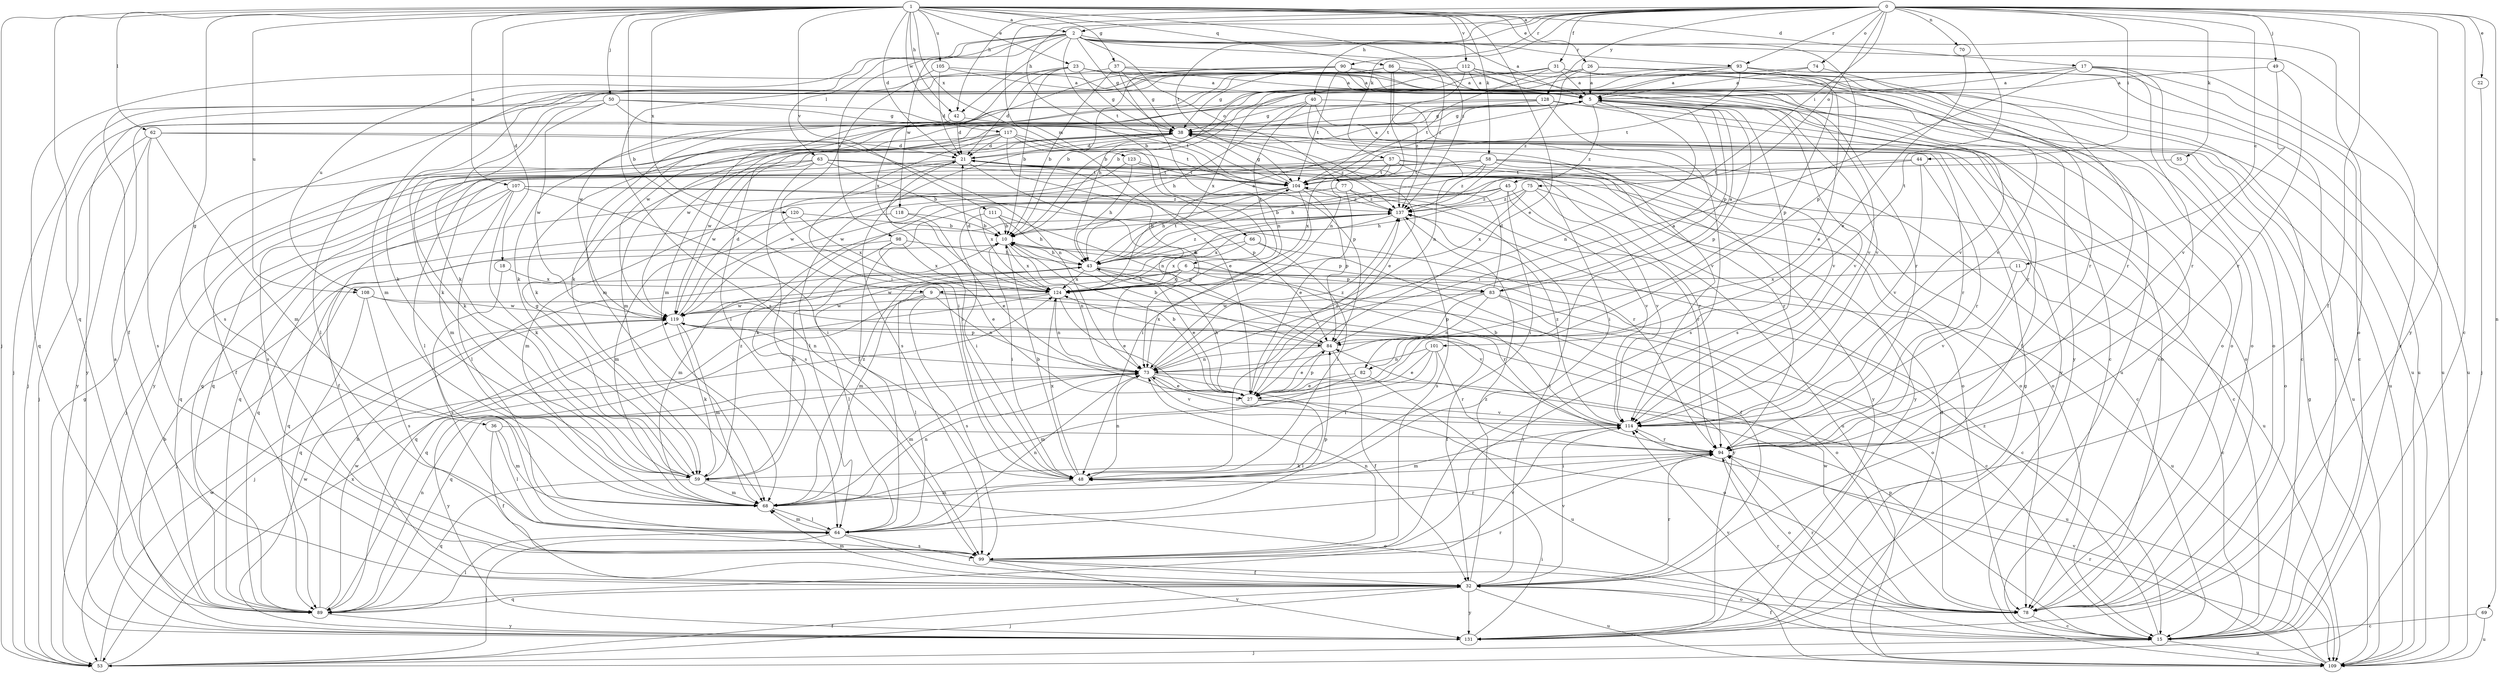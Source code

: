 strict digraph  {
0;
1;
2;
5;
6;
9;
10;
11;
15;
17;
18;
21;
22;
23;
26;
27;
31;
32;
36;
37;
38;
40;
42;
43;
44;
45;
48;
49;
50;
53;
55;
57;
58;
59;
62;
63;
64;
66;
68;
69;
70;
73;
74;
75;
77;
78;
82;
83;
84;
86;
89;
90;
93;
94;
98;
99;
101;
104;
105;
107;
108;
109;
111;
112;
114;
117;
118;
119;
120;
123;
124;
128;
131;
137;
0 -> 2  [label=a];
0 -> 6  [label=b];
0 -> 11  [label=c];
0 -> 15  [label=c];
0 -> 22  [label=e];
0 -> 31  [label=f];
0 -> 32  [label=f];
0 -> 40  [label=h];
0 -> 42  [label=h];
0 -> 44  [label=i];
0 -> 45  [label=i];
0 -> 49  [label=j];
0 -> 55  [label=k];
0 -> 57  [label=k];
0 -> 66  [label=m];
0 -> 69  [label=n];
0 -> 70  [label=n];
0 -> 74  [label=o];
0 -> 75  [label=o];
0 -> 90  [label=r];
0 -> 93  [label=r];
0 -> 101  [label=t];
0 -> 104  [label=t];
0 -> 128  [label=y];
0 -> 131  [label=y];
1 -> 2  [label=a];
1 -> 9  [label=b];
1 -> 17  [label=d];
1 -> 18  [label=d];
1 -> 21  [label=d];
1 -> 23  [label=e];
1 -> 26  [label=e];
1 -> 27  [label=e];
1 -> 36  [label=g];
1 -> 37  [label=g];
1 -> 42  [label=h];
1 -> 50  [label=j];
1 -> 53  [label=j];
1 -> 58  [label=k];
1 -> 62  [label=l];
1 -> 82  [label=p];
1 -> 86  [label=q];
1 -> 89  [label=q];
1 -> 105  [label=u];
1 -> 107  [label=u];
1 -> 108  [label=u];
1 -> 111  [label=v];
1 -> 112  [label=v];
1 -> 117  [label=w];
1 -> 120  [label=x];
1 -> 123  [label=x];
1 -> 137  [label=z];
2 -> 5  [label=a];
2 -> 15  [label=c];
2 -> 38  [label=g];
2 -> 42  [label=h];
2 -> 63  [label=l];
2 -> 77  [label=o];
2 -> 78  [label=o];
2 -> 93  [label=r];
2 -> 98  [label=s];
2 -> 99  [label=s];
2 -> 104  [label=t];
2 -> 108  [label=u];
2 -> 118  [label=w];
2 -> 137  [label=z];
5 -> 38  [label=g];
5 -> 64  [label=l];
5 -> 68  [label=m];
5 -> 73  [label=n];
5 -> 82  [label=p];
5 -> 83  [label=p];
5 -> 94  [label=r];
5 -> 99  [label=s];
5 -> 109  [label=u];
5 -> 114  [label=v];
5 -> 137  [label=z];
6 -> 9  [label=b];
6 -> 68  [label=m];
6 -> 83  [label=p];
6 -> 109  [label=u];
6 -> 119  [label=w];
6 -> 124  [label=x];
6 -> 131  [label=y];
9 -> 32  [label=f];
9 -> 64  [label=l];
9 -> 73  [label=n];
9 -> 78  [label=o];
9 -> 89  [label=q];
9 -> 99  [label=s];
9 -> 119  [label=w];
10 -> 43  [label=h];
10 -> 48  [label=i];
10 -> 73  [label=n];
10 -> 83  [label=p];
10 -> 124  [label=x];
11 -> 15  [label=c];
11 -> 114  [label=v];
11 -> 124  [label=x];
15 -> 32  [label=f];
15 -> 53  [label=j];
15 -> 84  [label=p];
15 -> 94  [label=r];
15 -> 109  [label=u];
15 -> 114  [label=v];
15 -> 137  [label=z];
17 -> 5  [label=a];
17 -> 15  [label=c];
17 -> 48  [label=i];
17 -> 78  [label=o];
17 -> 94  [label=r];
17 -> 109  [label=u];
17 -> 119  [label=w];
18 -> 99  [label=s];
18 -> 124  [label=x];
21 -> 5  [label=a];
21 -> 48  [label=i];
21 -> 68  [label=m];
21 -> 73  [label=n];
21 -> 84  [label=p];
21 -> 99  [label=s];
21 -> 104  [label=t];
22 -> 53  [label=j];
23 -> 5  [label=a];
23 -> 10  [label=b];
23 -> 15  [label=c];
23 -> 21  [label=d];
23 -> 38  [label=g];
23 -> 78  [label=o];
23 -> 89  [label=q];
23 -> 114  [label=v];
23 -> 124  [label=x];
26 -> 5  [label=a];
26 -> 15  [label=c];
26 -> 53  [label=j];
26 -> 59  [label=k];
26 -> 94  [label=r];
26 -> 109  [label=u];
26 -> 137  [label=z];
27 -> 10  [label=b];
27 -> 43  [label=h];
27 -> 64  [label=l];
27 -> 84  [label=p];
27 -> 114  [label=v];
27 -> 137  [label=z];
31 -> 5  [label=a];
31 -> 43  [label=h];
31 -> 59  [label=k];
31 -> 84  [label=p];
31 -> 104  [label=t];
31 -> 109  [label=u];
31 -> 114  [label=v];
31 -> 124  [label=x];
32 -> 53  [label=j];
32 -> 68  [label=m];
32 -> 78  [label=o];
32 -> 89  [label=q];
32 -> 94  [label=r];
32 -> 104  [label=t];
32 -> 109  [label=u];
32 -> 114  [label=v];
32 -> 131  [label=y];
32 -> 137  [label=z];
36 -> 32  [label=f];
36 -> 64  [label=l];
36 -> 68  [label=m];
36 -> 94  [label=r];
37 -> 5  [label=a];
37 -> 10  [label=b];
37 -> 32  [label=f];
37 -> 38  [label=g];
37 -> 73  [label=n];
37 -> 114  [label=v];
38 -> 21  [label=d];
38 -> 27  [label=e];
38 -> 94  [label=r];
38 -> 99  [label=s];
38 -> 109  [label=u];
38 -> 119  [label=w];
38 -> 131  [label=y];
38 -> 137  [label=z];
40 -> 38  [label=g];
40 -> 43  [label=h];
40 -> 73  [label=n];
40 -> 114  [label=v];
40 -> 124  [label=x];
40 -> 131  [label=y];
42 -> 21  [label=d];
42 -> 53  [label=j];
42 -> 78  [label=o];
43 -> 5  [label=a];
43 -> 15  [label=c];
43 -> 27  [label=e];
43 -> 53  [label=j];
43 -> 64  [label=l];
43 -> 89  [label=q];
43 -> 94  [label=r];
43 -> 104  [label=t];
43 -> 124  [label=x];
43 -> 137  [label=z];
44 -> 94  [label=r];
44 -> 104  [label=t];
44 -> 114  [label=v];
44 -> 119  [label=w];
45 -> 10  [label=b];
45 -> 48  [label=i];
45 -> 59  [label=k];
45 -> 64  [label=l];
45 -> 94  [label=r];
45 -> 114  [label=v];
45 -> 137  [label=z];
48 -> 10  [label=b];
48 -> 68  [label=m];
48 -> 73  [label=n];
48 -> 124  [label=x];
49 -> 5  [label=a];
49 -> 94  [label=r];
49 -> 114  [label=v];
50 -> 38  [label=g];
50 -> 59  [label=k];
50 -> 104  [label=t];
50 -> 114  [label=v];
50 -> 119  [label=w];
50 -> 131  [label=y];
53 -> 32  [label=f];
53 -> 38  [label=g];
53 -> 119  [label=w];
53 -> 124  [label=x];
55 -> 78  [label=o];
55 -> 104  [label=t];
57 -> 15  [label=c];
57 -> 48  [label=i];
57 -> 64  [label=l];
57 -> 89  [label=q];
57 -> 104  [label=t];
57 -> 124  [label=x];
57 -> 131  [label=y];
58 -> 15  [label=c];
58 -> 43  [label=h];
58 -> 53  [label=j];
58 -> 78  [label=o];
58 -> 89  [label=q];
58 -> 94  [label=r];
58 -> 104  [label=t];
58 -> 131  [label=y];
58 -> 137  [label=z];
59 -> 10  [label=b];
59 -> 38  [label=g];
59 -> 68  [label=m];
59 -> 78  [label=o];
59 -> 89  [label=q];
59 -> 137  [label=z];
62 -> 21  [label=d];
62 -> 53  [label=j];
62 -> 68  [label=m];
62 -> 73  [label=n];
62 -> 99  [label=s];
62 -> 131  [label=y];
63 -> 10  [label=b];
63 -> 32  [label=f];
63 -> 64  [label=l];
63 -> 78  [label=o];
63 -> 94  [label=r];
63 -> 99  [label=s];
63 -> 104  [label=t];
63 -> 119  [label=w];
64 -> 32  [label=f];
64 -> 53  [label=j];
64 -> 68  [label=m];
64 -> 73  [label=n];
64 -> 84  [label=p];
64 -> 94  [label=r];
64 -> 99  [label=s];
66 -> 32  [label=f];
66 -> 43  [label=h];
66 -> 48  [label=i];
66 -> 124  [label=x];
68 -> 64  [label=l];
68 -> 73  [label=n];
68 -> 137  [label=z];
69 -> 15  [label=c];
69 -> 109  [label=u];
70 -> 27  [label=e];
73 -> 27  [label=e];
73 -> 68  [label=m];
73 -> 78  [label=o];
73 -> 109  [label=u];
73 -> 114  [label=v];
73 -> 131  [label=y];
73 -> 137  [label=z];
74 -> 5  [label=a];
74 -> 10  [label=b];
74 -> 94  [label=r];
75 -> 43  [label=h];
75 -> 109  [label=u];
75 -> 114  [label=v];
75 -> 124  [label=x];
75 -> 137  [label=z];
77 -> 27  [label=e];
77 -> 68  [label=m];
77 -> 89  [label=q];
77 -> 109  [label=u];
77 -> 137  [label=z];
78 -> 15  [label=c];
78 -> 94  [label=r];
78 -> 119  [label=w];
82 -> 27  [label=e];
82 -> 68  [label=m];
82 -> 109  [label=u];
83 -> 5  [label=a];
83 -> 15  [label=c];
83 -> 21  [label=d];
83 -> 73  [label=n];
83 -> 78  [label=o];
83 -> 84  [label=p];
83 -> 119  [label=w];
84 -> 5  [label=a];
84 -> 10  [label=b];
84 -> 27  [label=e];
84 -> 32  [label=f];
84 -> 73  [label=n];
84 -> 124  [label=x];
86 -> 5  [label=a];
86 -> 59  [label=k];
86 -> 68  [label=m];
86 -> 73  [label=n];
86 -> 78  [label=o];
86 -> 137  [label=z];
89 -> 5  [label=a];
89 -> 43  [label=h];
89 -> 64  [label=l];
89 -> 73  [label=n];
89 -> 94  [label=r];
89 -> 119  [label=w];
89 -> 131  [label=y];
90 -> 5  [label=a];
90 -> 10  [label=b];
90 -> 38  [label=g];
90 -> 68  [label=m];
90 -> 104  [label=t];
90 -> 114  [label=v];
90 -> 131  [label=y];
93 -> 5  [label=a];
93 -> 10  [label=b];
93 -> 15  [label=c];
93 -> 27  [label=e];
93 -> 68  [label=m];
93 -> 104  [label=t];
93 -> 109  [label=u];
94 -> 48  [label=i];
94 -> 59  [label=k];
94 -> 78  [label=o];
98 -> 27  [label=e];
98 -> 43  [label=h];
98 -> 68  [label=m];
98 -> 89  [label=q];
98 -> 124  [label=x];
99 -> 15  [label=c];
99 -> 32  [label=f];
99 -> 73  [label=n];
99 -> 114  [label=v];
99 -> 131  [label=y];
101 -> 27  [label=e];
101 -> 48  [label=i];
101 -> 73  [label=n];
101 -> 89  [label=q];
101 -> 94  [label=r];
104 -> 38  [label=g];
104 -> 43  [label=h];
104 -> 48  [label=i];
104 -> 84  [label=p];
104 -> 124  [label=x];
104 -> 137  [label=z];
105 -> 5  [label=a];
105 -> 15  [label=c];
105 -> 21  [label=d];
105 -> 48  [label=i];
107 -> 32  [label=f];
107 -> 48  [label=i];
107 -> 59  [label=k];
107 -> 64  [label=l];
107 -> 89  [label=q];
107 -> 94  [label=r];
107 -> 137  [label=z];
108 -> 89  [label=q];
108 -> 99  [label=s];
108 -> 114  [label=v];
108 -> 119  [label=w];
109 -> 21  [label=d];
109 -> 38  [label=g];
109 -> 94  [label=r];
109 -> 114  [label=v];
111 -> 10  [label=b];
111 -> 43  [label=h];
111 -> 48  [label=i];
111 -> 84  [label=p];
112 -> 5  [label=a];
112 -> 59  [label=k];
112 -> 78  [label=o];
112 -> 94  [label=r];
112 -> 99  [label=s];
112 -> 104  [label=t];
112 -> 109  [label=u];
112 -> 119  [label=w];
114 -> 10  [label=b];
114 -> 68  [label=m];
114 -> 73  [label=n];
114 -> 94  [label=r];
114 -> 137  [label=z];
117 -> 21  [label=d];
117 -> 27  [label=e];
117 -> 48  [label=i];
117 -> 59  [label=k];
117 -> 64  [label=l];
117 -> 73  [label=n];
117 -> 84  [label=p];
117 -> 104  [label=t];
118 -> 10  [label=b];
118 -> 27  [label=e];
118 -> 89  [label=q];
119 -> 21  [label=d];
119 -> 59  [label=k];
119 -> 68  [label=m];
119 -> 73  [label=n];
119 -> 84  [label=p];
120 -> 10  [label=b];
120 -> 68  [label=m];
120 -> 124  [label=x];
123 -> 43  [label=h];
123 -> 78  [label=o];
123 -> 104  [label=t];
123 -> 119  [label=w];
124 -> 21  [label=d];
124 -> 27  [label=e];
124 -> 53  [label=j];
124 -> 73  [label=n];
124 -> 119  [label=w];
128 -> 32  [label=f];
128 -> 38  [label=g];
128 -> 59  [label=k];
128 -> 78  [label=o];
128 -> 99  [label=s];
128 -> 119  [label=w];
131 -> 10  [label=b];
131 -> 38  [label=g];
131 -> 48  [label=i];
131 -> 119  [label=w];
137 -> 10  [label=b];
137 -> 99  [label=s];
137 -> 124  [label=x];
}
